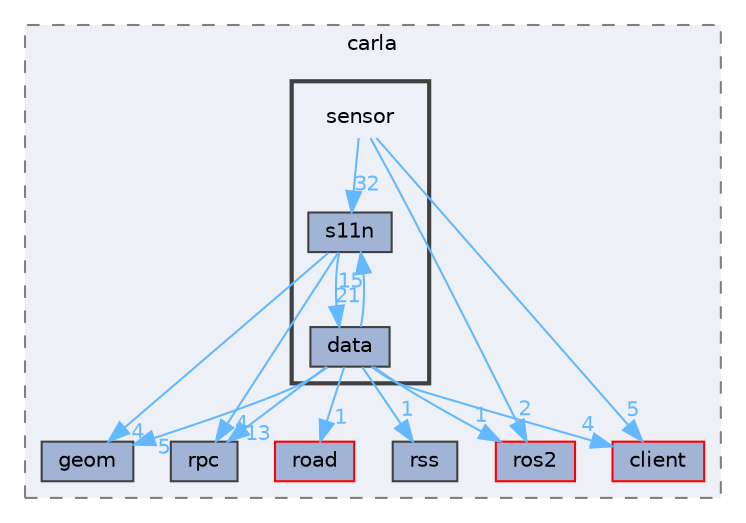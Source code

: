 digraph "sensor"
{
 // INTERACTIVE_SVG=YES
 // LATEX_PDF_SIZE
  bgcolor="transparent";
  edge [fontname=Helvetica,fontsize=10,labelfontname=Helvetica,labelfontsize=10];
  node [fontname=Helvetica,fontsize=10,shape=box,height=0.2,width=0.4];
  compound=true
  subgraph clusterdir_b14cdd661f9a7048a44f1771cd402401 {
    graph [ bgcolor="#edf0f7", pencolor="grey50", label="carla", fontname=Helvetica,fontsize=10 style="filled,dashed", URL="dir_b14cdd661f9a7048a44f1771cd402401.html",tooltip=""]
  dir_087ce8304d10c4897e4acbeac1a6fcc8 [label="ros2", fillcolor="#a2b4d6", color="red", style="filled", URL="dir_087ce8304d10c4897e4acbeac1a6fcc8.html",tooltip=""];
  dir_4ec6c576fb70278fb3ee02e044838f82 [label="rss", fillcolor="#a2b4d6", color="grey25", style="filled", URL="dir_4ec6c576fb70278fb3ee02e044838f82.html",tooltip=""];
  dir_64d7bb605f27024d49af86070bd3f0b6 [label="client", fillcolor="#a2b4d6", color="red", style="filled", URL="dir_64d7bb605f27024d49af86070bd3f0b6.html",tooltip=""];
  dir_83201f30ace02cdf218980110872f8a7 [label="rpc", fillcolor="#a2b4d6", color="grey25", style="filled", URL="dir_83201f30ace02cdf218980110872f8a7.html",tooltip=""];
  dir_8afc3b5d71d319c27bc8bd38d925daae [label="road", fillcolor="#a2b4d6", color="red", style="filled", URL="dir_8afc3b5d71d319c27bc8bd38d925daae.html",tooltip=""];
  dir_8b032d9d353dba85c86dc5364d785bbe [label="geom", fillcolor="#a2b4d6", color="grey25", style="filled", URL="dir_8b032d9d353dba85c86dc5364d785bbe.html",tooltip=""];
  subgraph clusterdir_8b842c0ad24262c95de16c440fd51527 {
    graph [ bgcolor="#edf0f7", pencolor="grey25", label="", fontname=Helvetica,fontsize=10 style="filled,bold", URL="dir_8b842c0ad24262c95de16c440fd51527.html",tooltip=""]
    dir_8b842c0ad24262c95de16c440fd51527 [shape=plaintext, label="sensor"];
  dir_c1cab5d7e7d14afd616fdecacd66a589 [label="data", fillcolor="#a2b4d6", color="grey25", style="filled", URL="dir_c1cab5d7e7d14afd616fdecacd66a589.html",tooltip=""];
  dir_b71b58631e6fc4802964ac57c42fdaac [label="s11n", fillcolor="#a2b4d6", color="grey25", style="filled", URL="dir_b71b58631e6fc4802964ac57c42fdaac.html",tooltip=""];
  }
  }
  dir_8b842c0ad24262c95de16c440fd51527->dir_087ce8304d10c4897e4acbeac1a6fcc8 [headlabel="2", labeldistance=1.5 headhref="dir_000049_000044.html" href="dir_000049_000044.html" color="steelblue1" fontcolor="steelblue1"];
  dir_8b842c0ad24262c95de16c440fd51527->dir_64d7bb605f27024d49af86070bd3f0b6 [headlabel="5", labeldistance=1.5 headhref="dir_000049_000008.html" href="dir_000049_000008.html" color="steelblue1" fontcolor="steelblue1"];
  dir_8b842c0ad24262c95de16c440fd51527->dir_b71b58631e6fc4802964ac57c42fdaac [headlabel="32", labeldistance=1.5 headhref="dir_000049_000047.html" href="dir_000049_000047.html" color="steelblue1" fontcolor="steelblue1"];
  dir_c1cab5d7e7d14afd616fdecacd66a589->dir_087ce8304d10c4897e4acbeac1a6fcc8 [headlabel="1", labeldistance=1.5 headhref="dir_000013_000044.html" href="dir_000013_000044.html" color="steelblue1" fontcolor="steelblue1"];
  dir_c1cab5d7e7d14afd616fdecacd66a589->dir_4ec6c576fb70278fb3ee02e044838f82 [headlabel="1", labeldistance=1.5 headhref="dir_000013_000046.html" href="dir_000013_000046.html" color="steelblue1" fontcolor="steelblue1"];
  dir_c1cab5d7e7d14afd616fdecacd66a589->dir_64d7bb605f27024d49af86070bd3f0b6 [headlabel="4", labeldistance=1.5 headhref="dir_000013_000008.html" href="dir_000013_000008.html" color="steelblue1" fontcolor="steelblue1"];
  dir_c1cab5d7e7d14afd616fdecacd66a589->dir_83201f30ace02cdf218980110872f8a7 [headlabel="13", labeldistance=1.5 headhref="dir_000013_000045.html" href="dir_000013_000045.html" color="steelblue1" fontcolor="steelblue1"];
  dir_c1cab5d7e7d14afd616fdecacd66a589->dir_8afc3b5d71d319c27bc8bd38d925daae [headlabel="1", labeldistance=1.5 headhref="dir_000013_000043.html" href="dir_000013_000043.html" color="steelblue1" fontcolor="steelblue1"];
  dir_c1cab5d7e7d14afd616fdecacd66a589->dir_8b032d9d353dba85c86dc5364d785bbe [headlabel="5", labeldistance=1.5 headhref="dir_000013_000018.html" href="dir_000013_000018.html" color="steelblue1" fontcolor="steelblue1"];
  dir_c1cab5d7e7d14afd616fdecacd66a589->dir_b71b58631e6fc4802964ac57c42fdaac [headlabel="15", labeldistance=1.5 headhref="dir_000013_000047.html" href="dir_000013_000047.html" color="steelblue1" fontcolor="steelblue1"];
  dir_b71b58631e6fc4802964ac57c42fdaac->dir_83201f30ace02cdf218980110872f8a7 [headlabel="4", labeldistance=1.5 headhref="dir_000047_000045.html" href="dir_000047_000045.html" color="steelblue1" fontcolor="steelblue1"];
  dir_b71b58631e6fc4802964ac57c42fdaac->dir_8b032d9d353dba85c86dc5364d785bbe [headlabel="4", labeldistance=1.5 headhref="dir_000047_000018.html" href="dir_000047_000018.html" color="steelblue1" fontcolor="steelblue1"];
  dir_b71b58631e6fc4802964ac57c42fdaac->dir_c1cab5d7e7d14afd616fdecacd66a589 [headlabel="21", labeldistance=1.5 headhref="dir_000047_000013.html" href="dir_000047_000013.html" color="steelblue1" fontcolor="steelblue1"];
}
